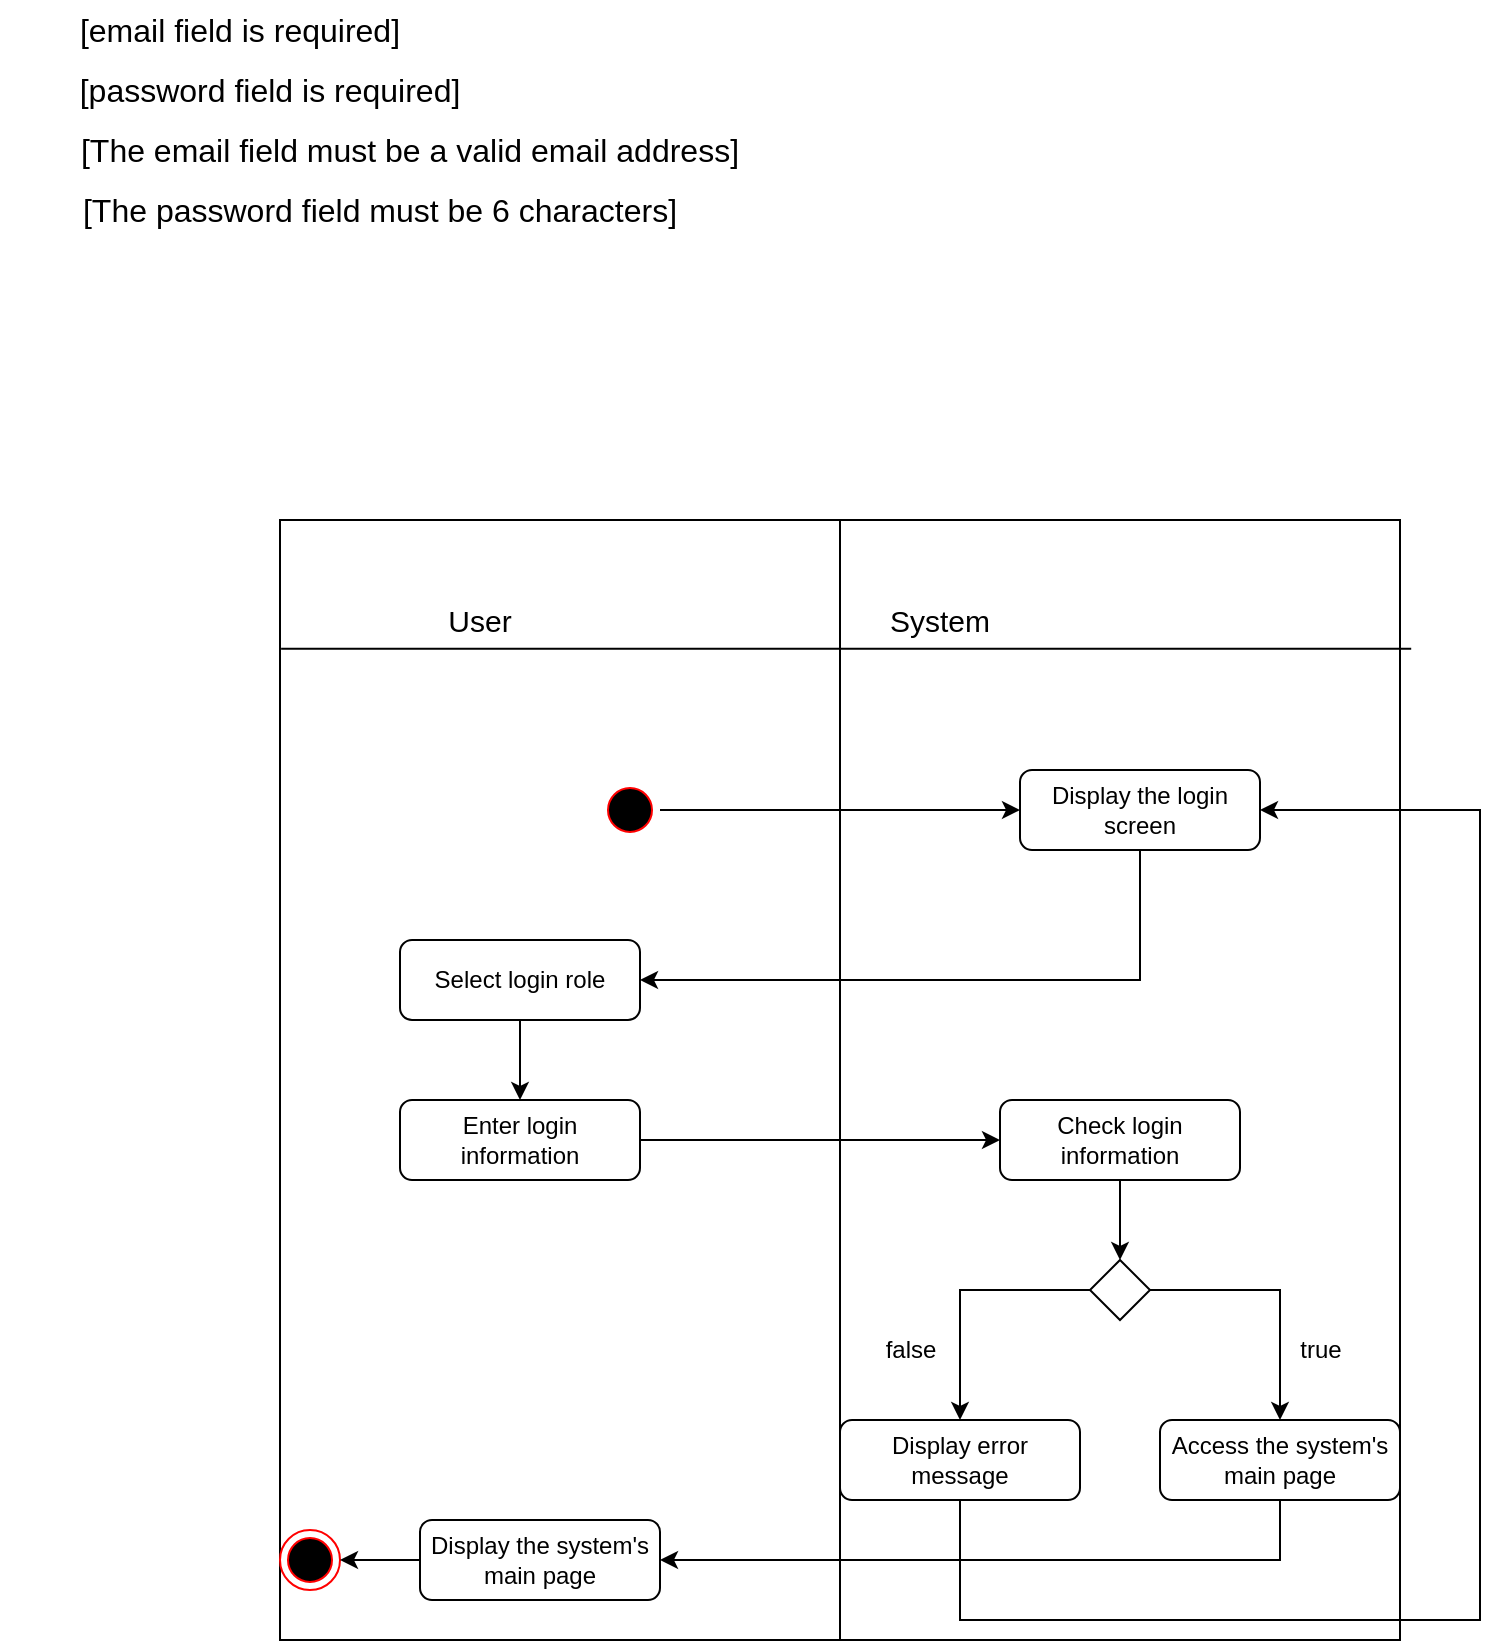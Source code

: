 <mxfile version="24.2.5" type="github" pages="3">
  <diagram name="Login " id="z78F4MqMe-D0VHbAnxpD">
    <mxGraphModel dx="1877" dy="522" grid="1" gridSize="10" guides="1" tooltips="1" connect="1" arrows="1" fold="1" page="1" pageScale="1" pageWidth="827" pageHeight="1169" math="0" shadow="0">
      <root>
        <mxCell id="0" />
        <mxCell id="1" parent="0" />
        <mxCell id="91C4lWl_H25pQQBfCAl7-1" value="" style="rounded=0;whiteSpace=wrap;html=1;" vertex="1" parent="1">
          <mxGeometry x="-160" y="520" width="560" height="560" as="geometry" />
        </mxCell>
        <mxCell id="faLAyq8RchsOXLLk2-nm-1" value="" style="ellipse;html=1;shape=startState;fillColor=#000000;strokeColor=#ff0000;" vertex="1" parent="1">
          <mxGeometry y="650" width="30" height="30" as="geometry" />
        </mxCell>
        <mxCell id="faLAyq8RchsOXLLk2-nm-3" value="Display the login screen" style="rounded=1;whiteSpace=wrap;html=1;" vertex="1" parent="1">
          <mxGeometry x="210" y="645" width="120" height="40" as="geometry" />
        </mxCell>
        <mxCell id="faLAyq8RchsOXLLk2-nm-4" value="Select login role" style="rounded=1;whiteSpace=wrap;html=1;" vertex="1" parent="1">
          <mxGeometry x="-100" y="730" width="120" height="40" as="geometry" />
        </mxCell>
        <mxCell id="faLAyq8RchsOXLLk2-nm-5" value="" style="endArrow=classic;html=1;rounded=0;exitX=0.5;exitY=1;exitDx=0;exitDy=0;entryX=1;entryY=0.5;entryDx=0;entryDy=0;" edge="1" parent="1" source="faLAyq8RchsOXLLk2-nm-3" target="faLAyq8RchsOXLLk2-nm-4">
          <mxGeometry width="50" height="50" relative="1" as="geometry">
            <mxPoint x="90" y="230" as="sourcePoint" />
            <mxPoint x="140" y="180" as="targetPoint" />
            <Array as="points">
              <mxPoint x="270" y="750" />
            </Array>
          </mxGeometry>
        </mxCell>
        <mxCell id="faLAyq8RchsOXLLk2-nm-6" value="Enter login information" style="rounded=1;whiteSpace=wrap;html=1;" vertex="1" parent="1">
          <mxGeometry x="-100" y="810" width="120" height="40" as="geometry" />
        </mxCell>
        <mxCell id="faLAyq8RchsOXLLk2-nm-7" value="" style="endArrow=classic;html=1;rounded=0;exitX=0.5;exitY=1;exitDx=0;exitDy=0;" edge="1" parent="1" source="faLAyq8RchsOXLLk2-nm-4" target="faLAyq8RchsOXLLk2-nm-6">
          <mxGeometry width="50" height="50" relative="1" as="geometry">
            <mxPoint x="60" y="280" as="sourcePoint" />
            <mxPoint x="110" y="230" as="targetPoint" />
          </mxGeometry>
        </mxCell>
        <mxCell id="faLAyq8RchsOXLLk2-nm-8" value="" style="rhombus;whiteSpace=wrap;html=1;" vertex="1" parent="1">
          <mxGeometry x="245" y="890" width="30" height="30" as="geometry" />
        </mxCell>
        <mxCell id="faLAyq8RchsOXLLk2-nm-9" value="" style="endArrow=classic;html=1;rounded=0;exitX=1;exitY=0.5;exitDx=0;exitDy=0;entryX=0;entryY=0.5;entryDx=0;entryDy=0;" edge="1" parent="1" source="faLAyq8RchsOXLLk2-nm-6" target="faLAyq8RchsOXLLk2-nm-14">
          <mxGeometry width="50" height="50" relative="1" as="geometry">
            <mxPoint x="120" y="370" as="sourcePoint" />
            <mxPoint x="290" y="320" as="targetPoint" />
          </mxGeometry>
        </mxCell>
        <mxCell id="faLAyq8RchsOXLLk2-nm-10" value="Display error message" style="rounded=1;whiteSpace=wrap;html=1;" vertex="1" parent="1">
          <mxGeometry x="120" y="970" width="120" height="40" as="geometry" />
        </mxCell>
        <mxCell id="faLAyq8RchsOXLLk2-nm-14" value="Check login information" style="rounded=1;whiteSpace=wrap;html=1;" vertex="1" parent="1">
          <mxGeometry x="200" y="810" width="120" height="40" as="geometry" />
        </mxCell>
        <mxCell id="faLAyq8RchsOXLLk2-nm-17" value="false" style="text;html=1;align=center;verticalAlign=middle;resizable=0;points=[];autosize=1;strokeColor=none;fillColor=none;" vertex="1" parent="1">
          <mxGeometry x="130" y="920" width="50" height="30" as="geometry" />
        </mxCell>
        <mxCell id="faLAyq8RchsOXLLk2-nm-20" value="Access the system&#39;s main page" style="rounded=1;whiteSpace=wrap;html=1;" vertex="1" parent="1">
          <mxGeometry x="280" y="970" width="120" height="40" as="geometry" />
        </mxCell>
        <mxCell id="faLAyq8RchsOXLLk2-nm-22" value="true" style="text;html=1;align=center;verticalAlign=middle;resizable=0;points=[];autosize=1;strokeColor=none;fillColor=none;" vertex="1" parent="1">
          <mxGeometry x="340" y="920" width="40" height="30" as="geometry" />
        </mxCell>
        <mxCell id="faLAyq8RchsOXLLk2-nm-23" value="" style="ellipse;html=1;shape=endState;fillColor=#000000;strokeColor=#ff0000;" vertex="1" parent="1">
          <mxGeometry x="-160" y="1025" width="30" height="30" as="geometry" />
        </mxCell>
        <mxCell id="O1OmzhKB3jQJOmvY48ri-1" value="&lt;font style=&quot;font-size: 16px;&quot;&gt;[password field is required]&lt;/font&gt;" style="text;html=1;align=center;verticalAlign=middle;whiteSpace=wrap;rounded=0;" vertex="1" parent="1">
          <mxGeometry x="-265" y="290" width="200" height="30" as="geometry" />
        </mxCell>
        <mxCell id="O1OmzhKB3jQJOmvY48ri-2" value="&lt;font style=&quot;font-size: 16px;&quot;&gt;[email field is required]&lt;/font&gt;" style="text;html=1;align=center;verticalAlign=middle;whiteSpace=wrap;rounded=0;" vertex="1" parent="1">
          <mxGeometry x="-275" y="260" width="190" height="30" as="geometry" />
        </mxCell>
        <mxCell id="O1OmzhKB3jQJOmvY48ri-3" value="&lt;font style=&quot;font-size: 16px;&quot;&gt;[The email field must be a valid email address]&lt;/font&gt;" style="text;html=1;align=center;verticalAlign=middle;whiteSpace=wrap;rounded=0;" vertex="1" parent="1">
          <mxGeometry x="-275" y="320" width="360" height="30" as="geometry" />
        </mxCell>
        <mxCell id="O1OmzhKB3jQJOmvY48ri-4" value="&lt;font style=&quot;font-size: 16px;&quot;&gt;[The password field must be 6 characters]&lt;/font&gt;" style="text;html=1;align=center;verticalAlign=middle;whiteSpace=wrap;rounded=0;" vertex="1" parent="1">
          <mxGeometry x="-300" y="350" width="380" height="30" as="geometry" />
        </mxCell>
        <mxCell id="91C4lWl_H25pQQBfCAl7-4" value="" style="endArrow=none;html=1;rounded=0;exitX=0.5;exitY=0;exitDx=0;exitDy=0;entryX=0.5;entryY=1;entryDx=0;entryDy=0;" edge="1" parent="1" source="91C4lWl_H25pQQBfCAl7-1" target="91C4lWl_H25pQQBfCAl7-1">
          <mxGeometry width="50" height="50" relative="1" as="geometry">
            <mxPoint x="-70" y="500" as="sourcePoint" />
            <mxPoint x="-20" y="450" as="targetPoint" />
          </mxGeometry>
        </mxCell>
        <mxCell id="91C4lWl_H25pQQBfCAl7-5" value="" style="endArrow=none;html=1;rounded=0;exitX=0.001;exitY=0.115;exitDx=0;exitDy=0;exitPerimeter=0;entryX=1.01;entryY=0.115;entryDx=0;entryDy=0;entryPerimeter=0;" edge="1" parent="1" source="91C4lWl_H25pQQBfCAl7-1" target="91C4lWl_H25pQQBfCAl7-1">
          <mxGeometry width="50" height="50" relative="1" as="geometry">
            <mxPoint x="-240" y="620" as="sourcePoint" />
            <mxPoint x="280" y="584" as="targetPoint" />
          </mxGeometry>
        </mxCell>
        <mxCell id="91C4lWl_H25pQQBfCAl7-6" value="&lt;font style=&quot;font-size: 15px;&quot;&gt;User&lt;/font&gt;" style="text;html=1;align=center;verticalAlign=middle;whiteSpace=wrap;rounded=0;" vertex="1" parent="1">
          <mxGeometry x="-90" y="555" width="60" height="30" as="geometry" />
        </mxCell>
        <mxCell id="91C4lWl_H25pQQBfCAl7-7" value="&lt;span style=&quot;font-size: 15px;&quot;&gt;System&lt;/span&gt;" style="text;html=1;align=center;verticalAlign=middle;whiteSpace=wrap;rounded=0;" vertex="1" parent="1">
          <mxGeometry x="140" y="555" width="60" height="30" as="geometry" />
        </mxCell>
        <mxCell id="91C4lWl_H25pQQBfCAl7-10" value="" style="endArrow=classic;html=1;rounded=0;exitX=1;exitY=0.5;exitDx=0;exitDy=0;entryX=0;entryY=0.5;entryDx=0;entryDy=0;" edge="1" parent="1" source="faLAyq8RchsOXLLk2-nm-1" target="faLAyq8RchsOXLLk2-nm-3">
          <mxGeometry width="50" height="50" relative="1" as="geometry">
            <mxPoint x="-280" y="740" as="sourcePoint" />
            <mxPoint x="-230" y="690" as="targetPoint" />
          </mxGeometry>
        </mxCell>
        <mxCell id="91C4lWl_H25pQQBfCAl7-13" value="" style="endArrow=classic;html=1;rounded=0;exitX=0.5;exitY=1;exitDx=0;exitDy=0;entryX=0.5;entryY=0;entryDx=0;entryDy=0;" edge="1" parent="1" source="faLAyq8RchsOXLLk2-nm-14" target="faLAyq8RchsOXLLk2-nm-8">
          <mxGeometry width="50" height="50" relative="1" as="geometry">
            <mxPoint x="-240" y="960" as="sourcePoint" />
            <mxPoint x="-190" y="910" as="targetPoint" />
          </mxGeometry>
        </mxCell>
        <mxCell id="91C4lWl_H25pQQBfCAl7-15" value="" style="endArrow=classic;html=1;rounded=0;exitX=0;exitY=0.5;exitDx=0;exitDy=0;entryX=0.5;entryY=0;entryDx=0;entryDy=0;" edge="1" parent="1" source="faLAyq8RchsOXLLk2-nm-8" target="faLAyq8RchsOXLLk2-nm-10">
          <mxGeometry width="50" height="50" relative="1" as="geometry">
            <mxPoint x="-280" y="970" as="sourcePoint" />
            <mxPoint x="-230" y="920" as="targetPoint" />
            <Array as="points">
              <mxPoint x="180" y="905" />
            </Array>
          </mxGeometry>
        </mxCell>
        <mxCell id="91C4lWl_H25pQQBfCAl7-16" value="" style="endArrow=classic;html=1;rounded=0;exitX=1;exitY=0.5;exitDx=0;exitDy=0;entryX=0.5;entryY=0;entryDx=0;entryDy=0;" edge="1" parent="1" source="faLAyq8RchsOXLLk2-nm-8" target="faLAyq8RchsOXLLk2-nm-20">
          <mxGeometry width="50" height="50" relative="1" as="geometry">
            <mxPoint x="-250" y="960" as="sourcePoint" />
            <mxPoint x="-200" y="910" as="targetPoint" />
            <Array as="points">
              <mxPoint x="340" y="905" />
            </Array>
          </mxGeometry>
        </mxCell>
        <mxCell id="91C4lWl_H25pQQBfCAl7-17" value="" style="endArrow=classic;html=1;rounded=0;exitX=0.5;exitY=1;exitDx=0;exitDy=0;entryX=1;entryY=0.5;entryDx=0;entryDy=0;" edge="1" parent="1" source="faLAyq8RchsOXLLk2-nm-10" target="faLAyq8RchsOXLLk2-nm-3">
          <mxGeometry width="50" height="50" relative="1" as="geometry">
            <mxPoint x="-300" y="980" as="sourcePoint" />
            <mxPoint x="-250" y="930" as="targetPoint" />
            <Array as="points">
              <mxPoint x="180" y="1070" />
              <mxPoint x="440" y="1070" />
              <mxPoint x="440" y="665" />
            </Array>
          </mxGeometry>
        </mxCell>
        <mxCell id="91C4lWl_H25pQQBfCAl7-18" value="Display the system&#39;s main page" style="rounded=1;whiteSpace=wrap;html=1;" vertex="1" parent="1">
          <mxGeometry x="-90" y="1020" width="120" height="40" as="geometry" />
        </mxCell>
        <mxCell id="91C4lWl_H25pQQBfCAl7-19" value="" style="endArrow=classic;html=1;rounded=0;exitX=0.5;exitY=1;exitDx=0;exitDy=0;entryX=1;entryY=0.5;entryDx=0;entryDy=0;" edge="1" parent="1" source="faLAyq8RchsOXLLk2-nm-20" target="91C4lWl_H25pQQBfCAl7-18">
          <mxGeometry width="50" height="50" relative="1" as="geometry">
            <mxPoint x="-250" y="910" as="sourcePoint" />
            <mxPoint x="-200" y="860" as="targetPoint" />
            <Array as="points">
              <mxPoint x="340" y="1040" />
            </Array>
          </mxGeometry>
        </mxCell>
        <mxCell id="8f_OY6Pfrn_0bnqq4KN9-2" value="" style="endArrow=classic;html=1;rounded=0;exitX=0;exitY=0.5;exitDx=0;exitDy=0;entryX=1;entryY=0.5;entryDx=0;entryDy=0;" edge="1" parent="1" source="91C4lWl_H25pQQBfCAl7-18" target="faLAyq8RchsOXLLk2-nm-23">
          <mxGeometry width="50" height="50" relative="1" as="geometry">
            <mxPoint x="-250" y="1080" as="sourcePoint" />
            <mxPoint x="-200" y="1030" as="targetPoint" />
          </mxGeometry>
        </mxCell>
      </root>
    </mxGraphModel>
  </diagram>
  <diagram id="ktSUP5GL8hQWT6dvO-Gz" name="Create account">
    <mxGraphModel dx="1877" dy="522" grid="1" gridSize="10" guides="1" tooltips="1" connect="1" arrows="1" fold="1" page="1" pageScale="1" pageWidth="827" pageHeight="1169" math="0" shadow="0">
      <root>
        <mxCell id="0" />
        <mxCell id="1" parent="0" />
        <mxCell id="DD11UUSDUqlgkKSa4ftx-1" value="" style="ellipse;html=1;shape=startState;fillColor=#000000;strokeColor=#ff0000;" vertex="1" parent="1">
          <mxGeometry x="120" y="80" width="30" height="30" as="geometry" />
        </mxCell>
        <mxCell id="eppoh0VBkxuUR_njdJNv-1" value="Show user account creation form" style="rounded=1;whiteSpace=wrap;html=1;" vertex="1" parent="1">
          <mxGeometry x="200" y="75" width="120" height="40" as="geometry" />
        </mxCell>
        <mxCell id="eppoh0VBkxuUR_njdJNv-2" value="" style="endArrow=classic;html=1;rounded=0;exitX=1;exitY=0.5;exitDx=0;exitDy=0;entryX=0;entryY=0.5;entryDx=0;entryDy=0;" edge="1" parent="1" source="DD11UUSDUqlgkKSa4ftx-1" target="eppoh0VBkxuUR_njdJNv-1">
          <mxGeometry width="50" height="50" relative="1" as="geometry">
            <mxPoint x="120" y="300" as="sourcePoint" />
            <mxPoint x="170" y="250" as="targetPoint" />
          </mxGeometry>
        </mxCell>
        <mxCell id="eppoh0VBkxuUR_njdJNv-4" value="Enter user information" style="rounded=1;whiteSpace=wrap;html=1;" vertex="1" parent="1">
          <mxGeometry x="200" y="160" width="120" height="40" as="geometry" />
        </mxCell>
        <mxCell id="eppoh0VBkxuUR_njdJNv-5" value="" style="endArrow=classic;html=1;rounded=0;exitX=0.5;exitY=1;exitDx=0;exitDy=0;entryX=0.5;entryY=0;entryDx=0;entryDy=0;" edge="1" parent="1" source="eppoh0VBkxuUR_njdJNv-1" target="eppoh0VBkxuUR_njdJNv-4">
          <mxGeometry width="50" height="50" relative="1" as="geometry">
            <mxPoint x="80" y="260" as="sourcePoint" />
            <mxPoint x="130" y="210" as="targetPoint" />
          </mxGeometry>
        </mxCell>
        <mxCell id="zKBL74If3hKGbuhStoIm-1" value="Check user information" style="rounded=1;whiteSpace=wrap;html=1;" vertex="1" parent="1">
          <mxGeometry x="200" y="250" width="120" height="40" as="geometry" />
        </mxCell>
        <mxCell id="zKBL74If3hKGbuhStoIm-2" value="" style="endArrow=classic;html=1;rounded=0;exitX=0.5;exitY=1;exitDx=0;exitDy=0;entryX=0.5;entryY=0;entryDx=0;entryDy=0;" edge="1" parent="1" source="eppoh0VBkxuUR_njdJNv-4" target="zKBL74If3hKGbuhStoIm-1">
          <mxGeometry width="50" height="50" relative="1" as="geometry">
            <mxPoint x="30" y="260" as="sourcePoint" />
            <mxPoint x="80" y="210" as="targetPoint" />
          </mxGeometry>
        </mxCell>
        <mxCell id="hc8jIt1Dr2CnLTiHwQ0S-1" value="" style="rhombus;whiteSpace=wrap;html=1;" vertex="1" parent="1">
          <mxGeometry x="245" y="330" width="30" height="30" as="geometry" />
        </mxCell>
        <mxCell id="hc8jIt1Dr2CnLTiHwQ0S-2" value="" style="endArrow=classic;html=1;rounded=0;exitX=0.5;exitY=1;exitDx=0;exitDy=0;entryX=0.5;entryY=0;entryDx=0;entryDy=0;" edge="1" parent="1" source="zKBL74If3hKGbuhStoIm-1" target="hc8jIt1Dr2CnLTiHwQ0S-1">
          <mxGeometry width="50" height="50" relative="1" as="geometry">
            <mxPoint x="20" y="340" as="sourcePoint" />
            <mxPoint x="70" y="290" as="targetPoint" />
          </mxGeometry>
        </mxCell>
        <mxCell id="4bm6i32f4q3J46-NQzOX-1" value="Display error message" style="rounded=1;whiteSpace=wrap;html=1;" vertex="1" parent="1">
          <mxGeometry x="40" y="325" width="120" height="40" as="geometry" />
        </mxCell>
        <mxCell id="4bm6i32f4q3J46-NQzOX-3" value="" style="endArrow=classic;html=1;rounded=0;exitX=0;exitY=0.5;exitDx=0;exitDy=0;entryX=1;entryY=0.5;entryDx=0;entryDy=0;" edge="1" parent="1" source="hc8jIt1Dr2CnLTiHwQ0S-1" target="4bm6i32f4q3J46-NQzOX-1">
          <mxGeometry width="50" height="50" relative="1" as="geometry">
            <mxPoint x="260" y="460" as="sourcePoint" />
            <mxPoint x="310" y="410" as="targetPoint" />
          </mxGeometry>
        </mxCell>
        <mxCell id="Qxd-6BJvBJVnJN2txnQ7-1" value="" style="endArrow=classic;html=1;rounded=0;exitX=0.5;exitY=0;exitDx=0;exitDy=0;entryX=0;entryY=0.5;entryDx=0;entryDy=0;" edge="1" parent="1" source="4bm6i32f4q3J46-NQzOX-1" target="eppoh0VBkxuUR_njdJNv-4">
          <mxGeometry width="50" height="50" relative="1" as="geometry">
            <mxPoint x="20" y="270" as="sourcePoint" />
            <mxPoint x="70" y="220" as="targetPoint" />
            <Array as="points">
              <mxPoint x="100" y="180" />
            </Array>
          </mxGeometry>
        </mxCell>
        <mxCell id="LFW85uM-67sJskx6IUP2-1" value="false" style="text;html=1;align=center;verticalAlign=middle;resizable=0;points=[];autosize=1;strokeColor=none;fillColor=none;" vertex="1" parent="1">
          <mxGeometry x="180" y="310" width="50" height="30" as="geometry" />
        </mxCell>
        <mxCell id="cqe3BDIWpYmuv4R5N4bM-1" value="true" style="text;html=1;align=center;verticalAlign=middle;resizable=0;points=[];autosize=1;strokeColor=none;fillColor=none;" vertex="1" parent="1">
          <mxGeometry x="300" y="310" width="40" height="30" as="geometry" />
        </mxCell>
        <mxCell id="cqe3BDIWpYmuv4R5N4bM-2" value="Added an account successfully" style="rounded=1;whiteSpace=wrap;html=1;" vertex="1" parent="1">
          <mxGeometry x="360" y="325" width="120" height="40" as="geometry" />
        </mxCell>
        <mxCell id="cqe3BDIWpYmuv4R5N4bM-4" value="" style="endArrow=classic;html=1;rounded=0;exitX=1;exitY=0.5;exitDx=0;exitDy=0;entryX=0;entryY=0.5;entryDx=0;entryDy=0;" edge="1" parent="1" source="hc8jIt1Dr2CnLTiHwQ0S-1" target="cqe3BDIWpYmuv4R5N4bM-2">
          <mxGeometry width="50" height="50" relative="1" as="geometry">
            <mxPoint x="260" y="490" as="sourcePoint" />
            <mxPoint x="310" y="440" as="targetPoint" />
          </mxGeometry>
        </mxCell>
        <mxCell id="GYpSxf08NwgbNzza2L2c-1" value="" style="ellipse;html=1;shape=endState;fillColor=#000000;strokeColor=#ff0000;" vertex="1" parent="1">
          <mxGeometry x="550" y="330" width="30" height="30" as="geometry" />
        </mxCell>
        <mxCell id="GYpSxf08NwgbNzza2L2c-2" value="" style="endArrow=classic;html=1;rounded=0;exitX=1;exitY=0.5;exitDx=0;exitDy=0;entryX=0;entryY=0.5;entryDx=0;entryDy=0;" edge="1" parent="1" source="cqe3BDIWpYmuv4R5N4bM-2" target="GYpSxf08NwgbNzza2L2c-1">
          <mxGeometry width="50" height="50" relative="1" as="geometry">
            <mxPoint x="640" y="520" as="sourcePoint" />
            <mxPoint x="690" y="470" as="targetPoint" />
          </mxGeometry>
        </mxCell>
        <mxCell id="pogb35b8Fh0lcc8NxGm4-1" value="&lt;font style=&quot;font-size: 16px;&quot;&gt;[password field is required]&lt;/font&gt;" style="text;html=1;align=center;verticalAlign=middle;whiteSpace=wrap;rounded=0;" vertex="1" parent="1">
          <mxGeometry x="-310" y="230" width="200" height="30" as="geometry" />
        </mxCell>
        <mxCell id="pogb35b8Fh0lcc8NxGm4-2" value="&lt;font style=&quot;font-size: 16px;&quot;&gt;[email field is required]&lt;/font&gt;" style="text;html=1;align=center;verticalAlign=middle;whiteSpace=wrap;rounded=0;" vertex="1" parent="1">
          <mxGeometry x="-320" y="200" width="190" height="30" as="geometry" />
        </mxCell>
        <mxCell id="pogb35b8Fh0lcc8NxGm4-3" value="&lt;font style=&quot;font-size: 16px;&quot;&gt;[The email field must be a valid email address]&lt;/font&gt;" style="text;html=1;align=center;verticalAlign=middle;whiteSpace=wrap;rounded=0;" vertex="1" parent="1">
          <mxGeometry x="-320" y="260" width="360" height="30" as="geometry" />
        </mxCell>
        <mxCell id="pogb35b8Fh0lcc8NxGm4-4" value="&lt;font style=&quot;font-size: 16px;&quot;&gt;[The password field must be 6 characters]&lt;/font&gt;" style="text;html=1;align=center;verticalAlign=middle;whiteSpace=wrap;rounded=0;" vertex="1" parent="1">
          <mxGeometry x="-345" y="290" width="380" height="30" as="geometry" />
        </mxCell>
        <mxCell id="pogb35b8Fh0lcc8NxGm4-5" value="&lt;font style=&quot;font-size: 16px;&quot;&gt;[The photo must be in png, jpg,...]&lt;/font&gt;" style="text;html=1;align=center;verticalAlign=middle;whiteSpace=wrap;rounded=0;" vertex="1" parent="1">
          <mxGeometry x="-380" y="320" width="380" height="30" as="geometry" />
        </mxCell>
      </root>
    </mxGraphModel>
  </diagram>
  <diagram id="qTqgnBL-zQeAboDGzxh5" name="Delete an account">
    <mxGraphModel dx="1050" dy="522" grid="1" gridSize="10" guides="1" tooltips="1" connect="1" arrows="1" fold="1" page="1" pageScale="1" pageWidth="827" pageHeight="1169" math="0" shadow="0">
      <root>
        <mxCell id="0" />
        <mxCell id="1" parent="0" />
        <mxCell id="6rjoMHl_o2NXL6JcAQLd-1" value="" style="ellipse;html=1;shape=startState;fillColor=#000000;strokeColor=#ff0000;" vertex="1" parent="1">
          <mxGeometry x="120" y="80" width="30" height="30" as="geometry" />
        </mxCell>
        <mxCell id="Qgc-n8U9e_-8JQgS42uP-1" value="Displays all existing accounts" style="rounded=1;whiteSpace=wrap;html=1;" vertex="1" parent="1">
          <mxGeometry x="200" y="75" width="120" height="40" as="geometry" />
        </mxCell>
        <mxCell id="Qgc-n8U9e_-8JQgS42uP-2" value="" style="endArrow=classic;html=1;rounded=0;exitX=1;exitY=0.5;exitDx=0;exitDy=0;entryX=0;entryY=0.5;entryDx=0;entryDy=0;" edge="1" parent="1" source="6rjoMHl_o2NXL6JcAQLd-1" target="Qgc-n8U9e_-8JQgS42uP-1">
          <mxGeometry width="50" height="50" relative="1" as="geometry">
            <mxPoint x="70" y="220" as="sourcePoint" />
            <mxPoint x="120" y="170" as="targetPoint" />
          </mxGeometry>
        </mxCell>
        <mxCell id="Qgc-n8U9e_-8JQgS42uP-3" value="Click the delete account button" style="rounded=1;whiteSpace=wrap;html=1;" vertex="1" parent="1">
          <mxGeometry x="200" y="160" width="120" height="40" as="geometry" />
        </mxCell>
        <mxCell id="Qgc-n8U9e_-8JQgS42uP-4" value="" style="endArrow=classic;html=1;rounded=0;exitX=0.5;exitY=1;exitDx=0;exitDy=0;entryX=0.5;entryY=0;entryDx=0;entryDy=0;" edge="1" parent="1" source="Qgc-n8U9e_-8JQgS42uP-1" target="Qgc-n8U9e_-8JQgS42uP-3">
          <mxGeometry width="50" height="50" relative="1" as="geometry">
            <mxPoint x="50" y="210" as="sourcePoint" />
            <mxPoint x="100" y="160" as="targetPoint" />
          </mxGeometry>
        </mxCell>
      </root>
    </mxGraphModel>
  </diagram>
</mxfile>
